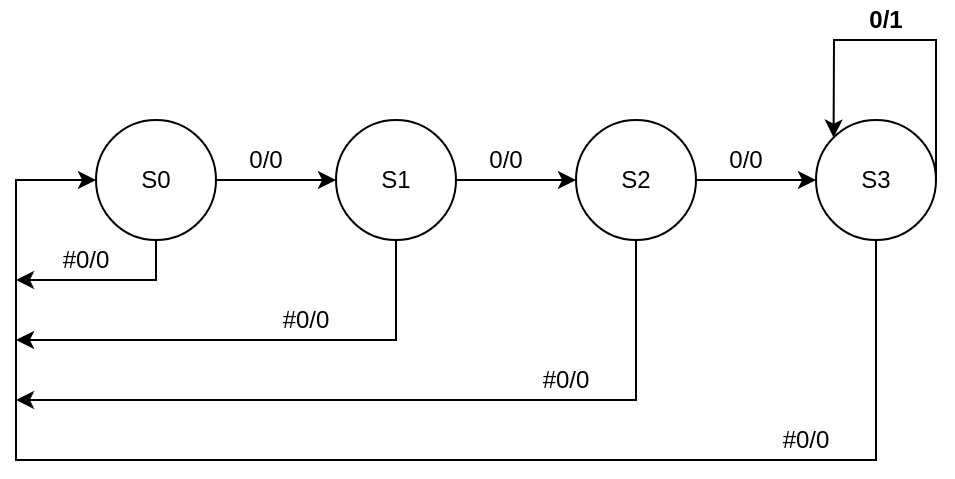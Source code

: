<mxfile version="21.1.7" type="device">
  <diagram name="Page-1" id="CXfxhv5soGUJSvLBNa6p">
    <mxGraphModel dx="1050" dy="541" grid="1" gridSize="10" guides="1" tooltips="1" connect="1" arrows="1" fold="1" page="1" pageScale="1" pageWidth="850" pageHeight="1100" math="0" shadow="0">
      <root>
        <mxCell id="0" />
        <mxCell id="1" parent="0" />
        <mxCell id="HcjrHbSl4ccHJXMgmdFX-7" value="" style="edgeStyle=orthogonalEdgeStyle;rounded=0;orthogonalLoop=1;jettySize=auto;html=1;" edge="1" parent="1" source="HcjrHbSl4ccHJXMgmdFX-1" target="HcjrHbSl4ccHJXMgmdFX-3">
          <mxGeometry relative="1" as="geometry" />
        </mxCell>
        <mxCell id="HcjrHbSl4ccHJXMgmdFX-1" value="S1" style="ellipse;whiteSpace=wrap;html=1;aspect=fixed;" vertex="1" parent="1">
          <mxGeometry x="280" y="180" width="60" height="60" as="geometry" />
        </mxCell>
        <mxCell id="HcjrHbSl4ccHJXMgmdFX-6" value="" style="edgeStyle=orthogonalEdgeStyle;rounded=0;orthogonalLoop=1;jettySize=auto;html=1;" edge="1" parent="1" source="HcjrHbSl4ccHJXMgmdFX-2" target="HcjrHbSl4ccHJXMgmdFX-1">
          <mxGeometry relative="1" as="geometry" />
        </mxCell>
        <mxCell id="HcjrHbSl4ccHJXMgmdFX-2" value="S0" style="ellipse;whiteSpace=wrap;html=1;aspect=fixed;" vertex="1" parent="1">
          <mxGeometry x="160" y="180" width="60" height="60" as="geometry" />
        </mxCell>
        <mxCell id="HcjrHbSl4ccHJXMgmdFX-8" value="" style="edgeStyle=orthogonalEdgeStyle;rounded=0;orthogonalLoop=1;jettySize=auto;html=1;" edge="1" parent="1" source="HcjrHbSl4ccHJXMgmdFX-3" target="HcjrHbSl4ccHJXMgmdFX-5">
          <mxGeometry relative="1" as="geometry" />
        </mxCell>
        <mxCell id="HcjrHbSl4ccHJXMgmdFX-3" value="S2" style="ellipse;whiteSpace=wrap;html=1;aspect=fixed;" vertex="1" parent="1">
          <mxGeometry x="400" y="180" width="60" height="60" as="geometry" />
        </mxCell>
        <mxCell id="HcjrHbSl4ccHJXMgmdFX-5" value="S3" style="ellipse;whiteSpace=wrap;html=1;aspect=fixed;" vertex="1" parent="1">
          <mxGeometry x="520" y="180" width="60" height="60" as="geometry" />
        </mxCell>
        <mxCell id="HcjrHbSl4ccHJXMgmdFX-11" value="" style="endArrow=classic;html=1;rounded=0;exitX=0.5;exitY=1;exitDx=0;exitDy=0;" edge="1" parent="1" source="HcjrHbSl4ccHJXMgmdFX-2">
          <mxGeometry width="50" height="50" relative="1" as="geometry">
            <mxPoint x="400" y="310" as="sourcePoint" />
            <mxPoint x="120" y="260" as="targetPoint" />
            <Array as="points">
              <mxPoint x="190" y="260" />
            </Array>
          </mxGeometry>
        </mxCell>
        <mxCell id="HcjrHbSl4ccHJXMgmdFX-12" value="" style="endArrow=classic;html=1;rounded=0;exitX=0.5;exitY=1;exitDx=0;exitDy=0;" edge="1" parent="1" source="HcjrHbSl4ccHJXMgmdFX-1">
          <mxGeometry width="50" height="50" relative="1" as="geometry">
            <mxPoint x="400" y="310" as="sourcePoint" />
            <mxPoint x="120" y="290" as="targetPoint" />
            <Array as="points">
              <mxPoint x="310" y="290" />
            </Array>
          </mxGeometry>
        </mxCell>
        <mxCell id="HcjrHbSl4ccHJXMgmdFX-13" value="" style="endArrow=classic;html=1;rounded=0;exitX=0.5;exitY=1;exitDx=0;exitDy=0;" edge="1" parent="1" source="HcjrHbSl4ccHJXMgmdFX-3">
          <mxGeometry width="50" height="50" relative="1" as="geometry">
            <mxPoint x="400" y="310" as="sourcePoint" />
            <mxPoint x="120" y="320" as="targetPoint" />
            <Array as="points">
              <mxPoint x="430" y="320" />
            </Array>
          </mxGeometry>
        </mxCell>
        <mxCell id="HcjrHbSl4ccHJXMgmdFX-14" value="" style="endArrow=classic;html=1;rounded=0;exitX=0.5;exitY=1;exitDx=0;exitDy=0;entryX=0;entryY=0.5;entryDx=0;entryDy=0;" edge="1" parent="1" source="HcjrHbSl4ccHJXMgmdFX-5" target="HcjrHbSl4ccHJXMgmdFX-2">
          <mxGeometry width="50" height="50" relative="1" as="geometry">
            <mxPoint x="400" y="310" as="sourcePoint" />
            <mxPoint x="120" y="350" as="targetPoint" />
            <Array as="points">
              <mxPoint x="550" y="350" />
              <mxPoint x="120" y="350" />
              <mxPoint x="120" y="210" />
            </Array>
          </mxGeometry>
        </mxCell>
        <mxCell id="HcjrHbSl4ccHJXMgmdFX-16" value="0/0" style="text;html=1;strokeColor=none;fillColor=none;align=center;verticalAlign=middle;whiteSpace=wrap;rounded=0;" vertex="1" parent="1">
          <mxGeometry x="220" y="190" width="50" height="20" as="geometry" />
        </mxCell>
        <mxCell id="HcjrHbSl4ccHJXMgmdFX-17" value="0/0" style="text;html=1;strokeColor=none;fillColor=none;align=center;verticalAlign=middle;whiteSpace=wrap;rounded=0;" vertex="1" parent="1">
          <mxGeometry x="340" y="190" width="50" height="20" as="geometry" />
        </mxCell>
        <mxCell id="HcjrHbSl4ccHJXMgmdFX-18" value="0/0" style="text;html=1;strokeColor=none;fillColor=none;align=center;verticalAlign=middle;whiteSpace=wrap;rounded=0;" vertex="1" parent="1">
          <mxGeometry x="460" y="190" width="50" height="20" as="geometry" />
        </mxCell>
        <mxCell id="HcjrHbSl4ccHJXMgmdFX-20" value="#0/0" style="text;html=1;strokeColor=none;fillColor=none;align=center;verticalAlign=middle;whiteSpace=wrap;rounded=0;" vertex="1" parent="1">
          <mxGeometry x="130" y="240" width="50" height="20" as="geometry" />
        </mxCell>
        <mxCell id="HcjrHbSl4ccHJXMgmdFX-21" value="#0/0" style="text;html=1;strokeColor=none;fillColor=none;align=center;verticalAlign=middle;whiteSpace=wrap;rounded=0;" vertex="1" parent="1">
          <mxGeometry x="240" y="270" width="50" height="20" as="geometry" />
        </mxCell>
        <mxCell id="HcjrHbSl4ccHJXMgmdFX-22" value="#0/0" style="text;html=1;strokeColor=none;fillColor=none;align=center;verticalAlign=middle;whiteSpace=wrap;rounded=0;" vertex="1" parent="1">
          <mxGeometry x="370" y="300" width="50" height="20" as="geometry" />
        </mxCell>
        <mxCell id="HcjrHbSl4ccHJXMgmdFX-23" value="#0/0" style="text;html=1;strokeColor=none;fillColor=none;align=center;verticalAlign=middle;whiteSpace=wrap;rounded=0;" vertex="1" parent="1">
          <mxGeometry x="490" y="330" width="50" height="20" as="geometry" />
        </mxCell>
        <mxCell id="HcjrHbSl4ccHJXMgmdFX-26" value="" style="endArrow=classic;html=1;rounded=0;exitX=1;exitY=0.5;exitDx=0;exitDy=0;entryX=0;entryY=0;entryDx=0;entryDy=0;" edge="1" parent="1" source="HcjrHbSl4ccHJXMgmdFX-5" target="HcjrHbSl4ccHJXMgmdFX-5">
          <mxGeometry width="50" height="50" relative="1" as="geometry">
            <mxPoint x="400" y="310" as="sourcePoint" />
            <mxPoint x="450" y="260" as="targetPoint" />
            <Array as="points">
              <mxPoint x="580" y="140" />
              <mxPoint x="529" y="140" />
            </Array>
          </mxGeometry>
        </mxCell>
        <mxCell id="HcjrHbSl4ccHJXMgmdFX-27" value="&lt;b&gt;0/1&lt;/b&gt;" style="text;html=1;strokeColor=none;fillColor=none;align=center;verticalAlign=middle;whiteSpace=wrap;rounded=0;" vertex="1" parent="1">
          <mxGeometry x="530" y="120" width="50" height="20" as="geometry" />
        </mxCell>
      </root>
    </mxGraphModel>
  </diagram>
</mxfile>
